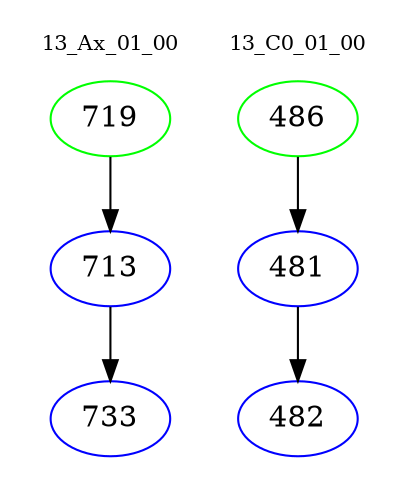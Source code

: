 digraph{
subgraph cluster_0 {
color = white
label = "13_Ax_01_00";
fontsize=10;
T0_719 [label="719", color="green"]
T0_719 -> T0_713 [color="black"]
T0_713 [label="713", color="blue"]
T0_713 -> T0_733 [color="black"]
T0_733 [label="733", color="blue"]
}
subgraph cluster_1 {
color = white
label = "13_C0_01_00";
fontsize=10;
T1_486 [label="486", color="green"]
T1_486 -> T1_481 [color="black"]
T1_481 [label="481", color="blue"]
T1_481 -> T1_482 [color="black"]
T1_482 [label="482", color="blue"]
}
}
